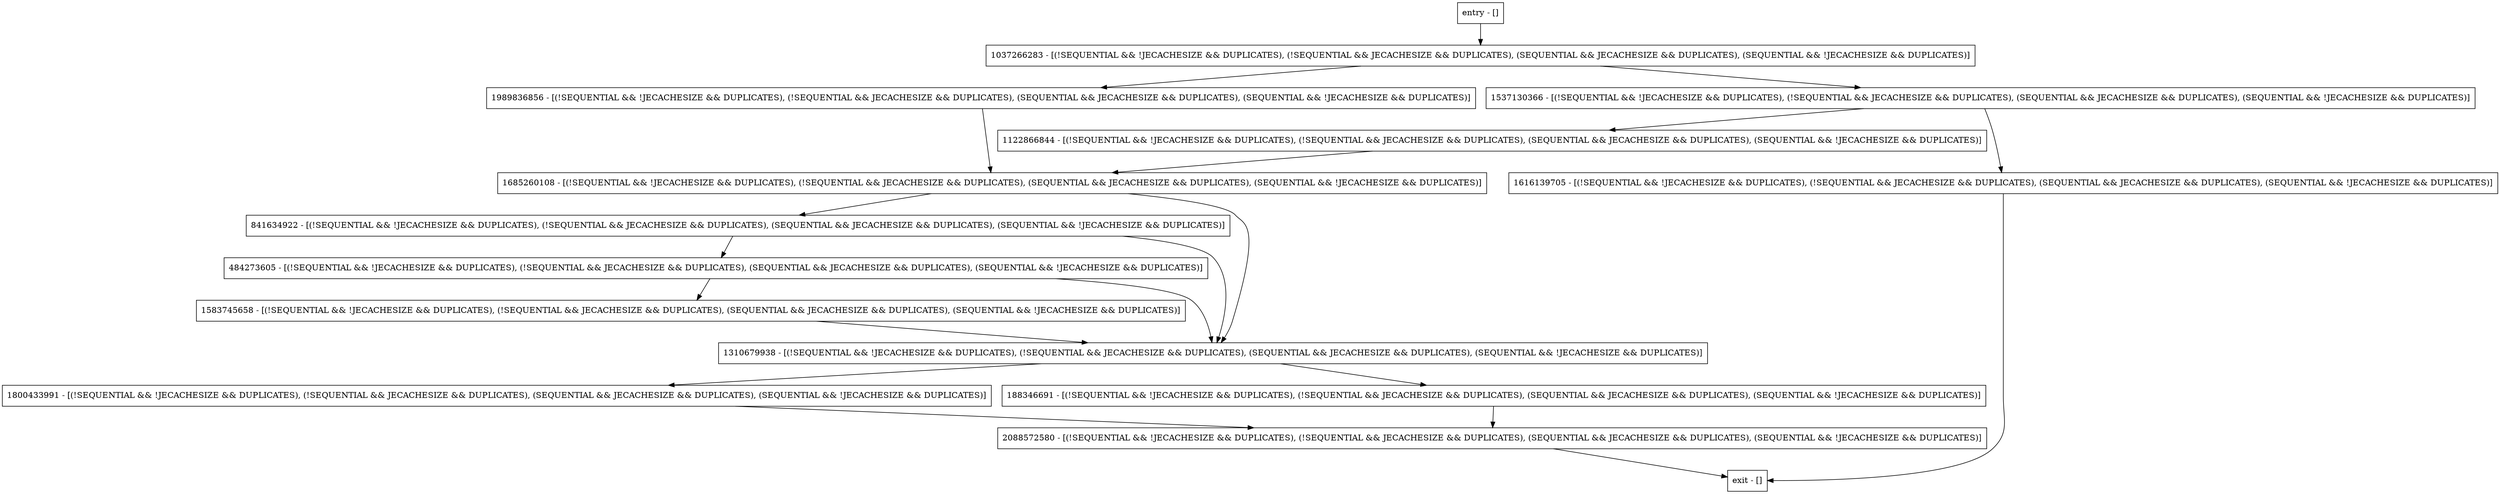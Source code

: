 digraph readReverseInt {
node [shape=record];
1989836856 [label="1989836856 - [(!SEQUENTIAL && !JECACHESIZE && DUPLICATES), (!SEQUENTIAL && JECACHESIZE && DUPLICATES), (SEQUENTIAL && JECACHESIZE && DUPLICATES), (SEQUENTIAL && !JECACHESIZE && DUPLICATES)]"];
1616139705 [label="1616139705 - [(!SEQUENTIAL && !JECACHESIZE && DUPLICATES), (!SEQUENTIAL && JECACHESIZE && DUPLICATES), (SEQUENTIAL && JECACHESIZE && DUPLICATES), (SEQUENTIAL && !JECACHESIZE && DUPLICATES)]"];
484273605 [label="484273605 - [(!SEQUENTIAL && !JECACHESIZE && DUPLICATES), (!SEQUENTIAL && JECACHESIZE && DUPLICATES), (SEQUENTIAL && JECACHESIZE && DUPLICATES), (SEQUENTIAL && !JECACHESIZE && DUPLICATES)]"];
2088572580 [label="2088572580 - [(!SEQUENTIAL && !JECACHESIZE && DUPLICATES), (!SEQUENTIAL && JECACHESIZE && DUPLICATES), (SEQUENTIAL && JECACHESIZE && DUPLICATES), (SEQUENTIAL && !JECACHESIZE && DUPLICATES)]"];
1537130366 [label="1537130366 - [(!SEQUENTIAL && !JECACHESIZE && DUPLICATES), (!SEQUENTIAL && JECACHESIZE && DUPLICATES), (SEQUENTIAL && JECACHESIZE && DUPLICATES), (SEQUENTIAL && !JECACHESIZE && DUPLICATES)]"];
1037266283 [label="1037266283 - [(!SEQUENTIAL && !JECACHESIZE && DUPLICATES), (!SEQUENTIAL && JECACHESIZE && DUPLICATES), (SEQUENTIAL && JECACHESIZE && DUPLICATES), (SEQUENTIAL && !JECACHESIZE && DUPLICATES)]"];
1685260108 [label="1685260108 - [(!SEQUENTIAL && !JECACHESIZE && DUPLICATES), (!SEQUENTIAL && JECACHESIZE && DUPLICATES), (SEQUENTIAL && JECACHESIZE && DUPLICATES), (SEQUENTIAL && !JECACHESIZE && DUPLICATES)]"];
841634922 [label="841634922 - [(!SEQUENTIAL && !JECACHESIZE && DUPLICATES), (!SEQUENTIAL && JECACHESIZE && DUPLICATES), (SEQUENTIAL && JECACHESIZE && DUPLICATES), (SEQUENTIAL && !JECACHESIZE && DUPLICATES)]"];
1583745658 [label="1583745658 - [(!SEQUENTIAL && !JECACHESIZE && DUPLICATES), (!SEQUENTIAL && JECACHESIZE && DUPLICATES), (SEQUENTIAL && JECACHESIZE && DUPLICATES), (SEQUENTIAL && !JECACHESIZE && DUPLICATES)]"];
1800433991 [label="1800433991 - [(!SEQUENTIAL && !JECACHESIZE && DUPLICATES), (!SEQUENTIAL && JECACHESIZE && DUPLICATES), (SEQUENTIAL && JECACHESIZE && DUPLICATES), (SEQUENTIAL && !JECACHESIZE && DUPLICATES)]"];
entry [label="entry - []"];
exit [label="exit - []"];
1122866844 [label="1122866844 - [(!SEQUENTIAL && !JECACHESIZE && DUPLICATES), (!SEQUENTIAL && JECACHESIZE && DUPLICATES), (SEQUENTIAL && JECACHESIZE && DUPLICATES), (SEQUENTIAL && !JECACHESIZE && DUPLICATES)]"];
1310679938 [label="1310679938 - [(!SEQUENTIAL && !JECACHESIZE && DUPLICATES), (!SEQUENTIAL && JECACHESIZE && DUPLICATES), (SEQUENTIAL && JECACHESIZE && DUPLICATES), (SEQUENTIAL && !JECACHESIZE && DUPLICATES)]"];
188346691 [label="188346691 - [(!SEQUENTIAL && !JECACHESIZE && DUPLICATES), (!SEQUENTIAL && JECACHESIZE && DUPLICATES), (SEQUENTIAL && JECACHESIZE && DUPLICATES), (SEQUENTIAL && !JECACHESIZE && DUPLICATES)]"];
entry;
exit;
1989836856 -> 1685260108;
1616139705 -> exit;
484273605 -> 1583745658;
484273605 -> 1310679938;
2088572580 -> exit;
1537130366 -> 1616139705;
1537130366 -> 1122866844;
1037266283 -> 1989836856;
1037266283 -> 1537130366;
1685260108 -> 841634922;
1685260108 -> 1310679938;
841634922 -> 484273605;
841634922 -> 1310679938;
1583745658 -> 1310679938;
1800433991 -> 2088572580;
entry -> 1037266283;
1122866844 -> 1685260108;
1310679938 -> 1800433991;
1310679938 -> 188346691;
188346691 -> 2088572580;
}
